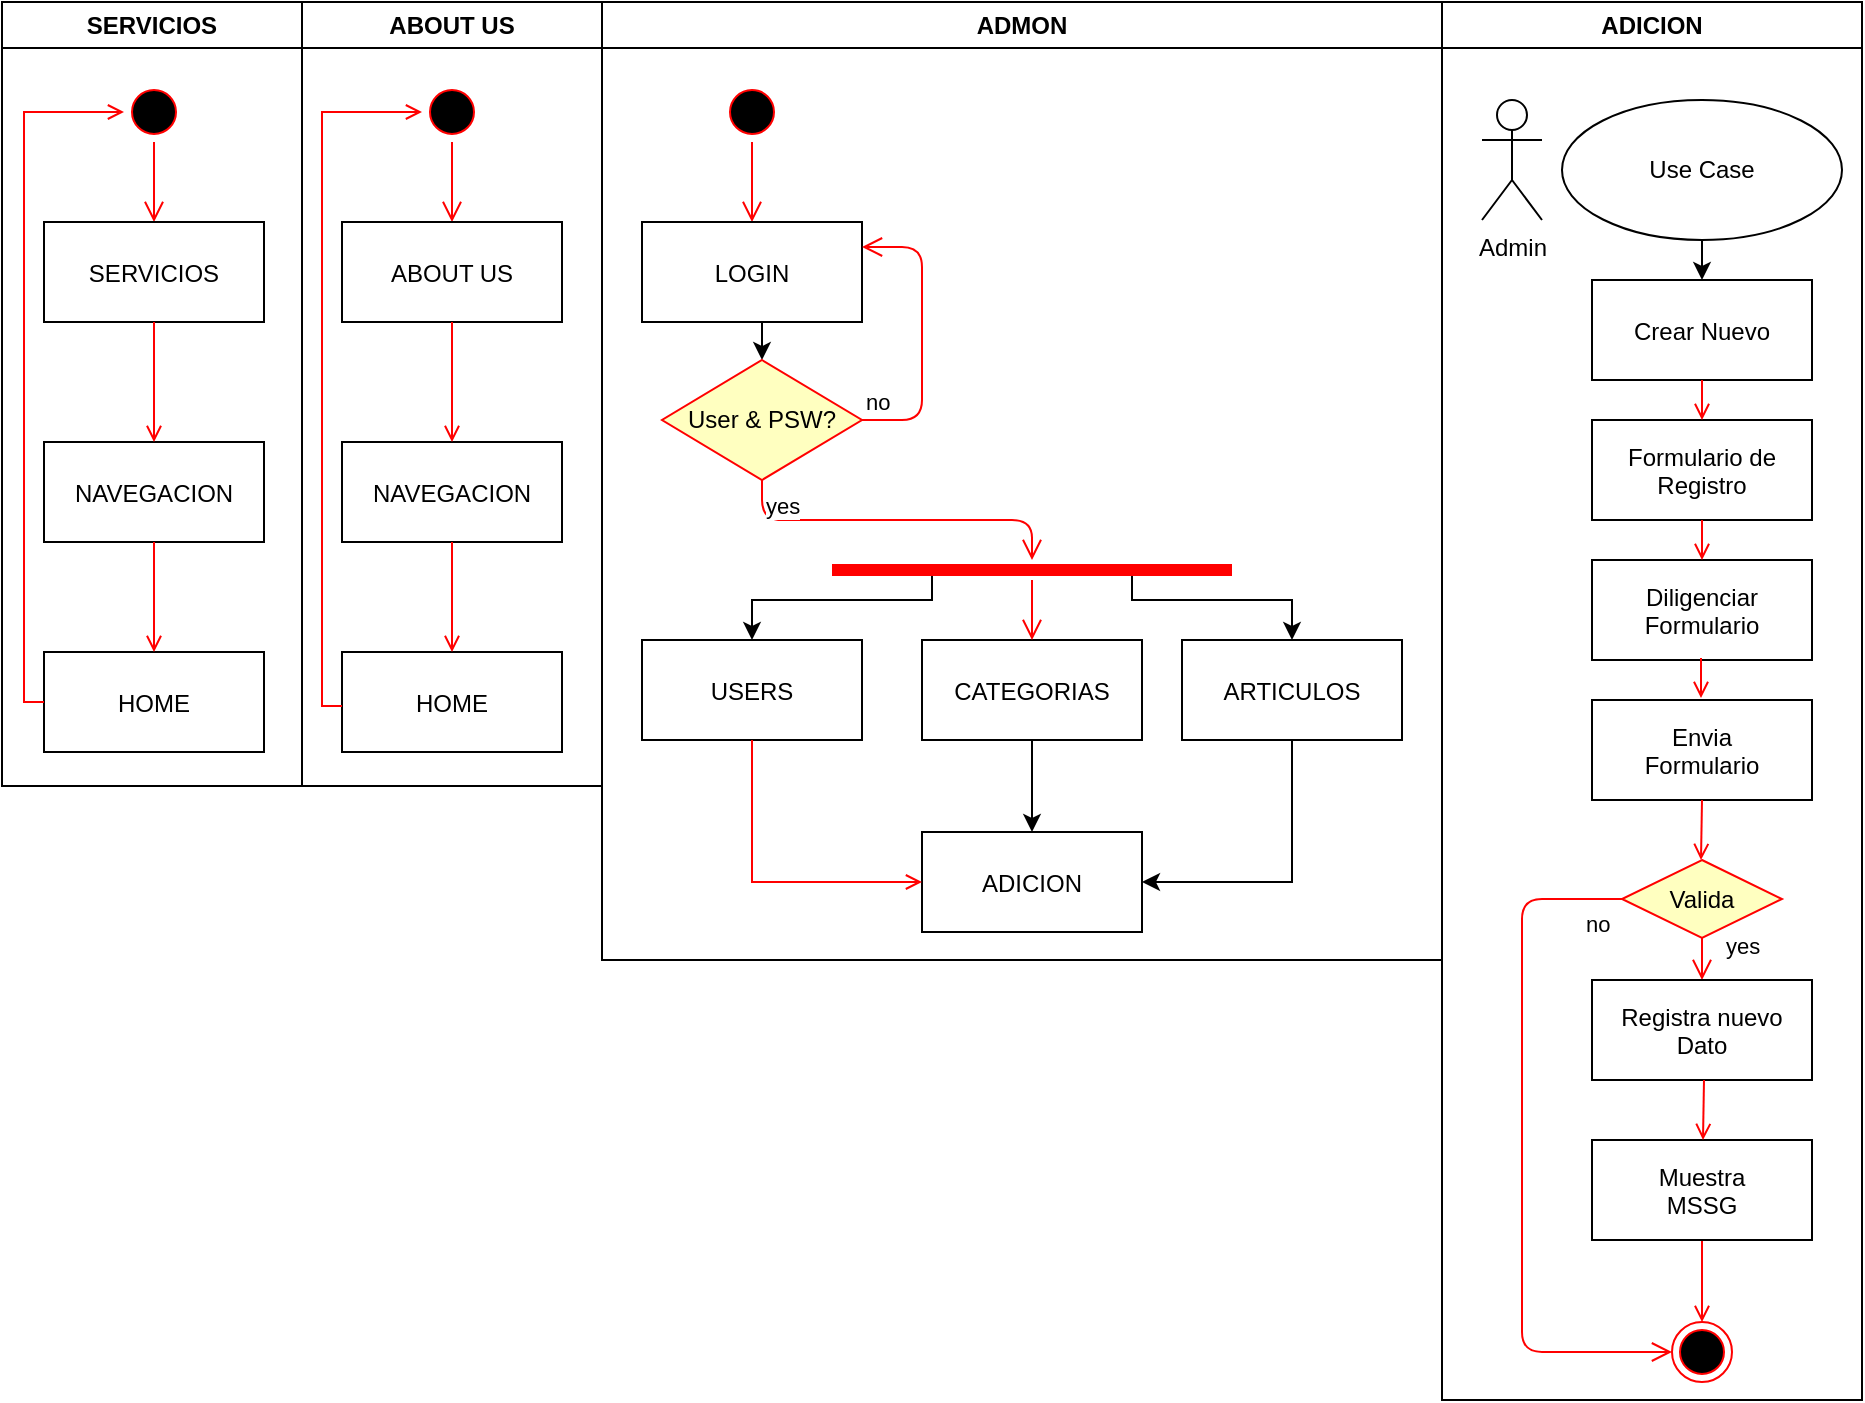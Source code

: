 <mxfile version="14.1.1" type="github">
  <diagram name="Page-1" id="e7e014a7-5840-1c2e-5031-d8a46d1fe8dd">
    <mxGraphModel dx="1038" dy="548" grid="1" gridSize="10" guides="1" tooltips="1" connect="1" arrows="1" fold="1" page="1" pageScale="1" pageWidth="1169" pageHeight="826" background="#ffffff" math="0" shadow="0">
      <root>
        <mxCell id="0" />
        <mxCell id="1" parent="0" />
        <mxCell id="2" value="SERVICIOS" style="swimlane;whiteSpace=wrap" parent="1" vertex="1">
          <mxGeometry x="20" y="21" width="150" height="392" as="geometry" />
        </mxCell>
        <mxCell id="5" value="" style="ellipse;shape=startState;fillColor=#000000;strokeColor=#ff0000;" parent="2" vertex="1">
          <mxGeometry x="61" y="40" width="30" height="30" as="geometry" />
        </mxCell>
        <mxCell id="6" value="" style="edgeStyle=elbowEdgeStyle;elbow=horizontal;verticalAlign=bottom;endArrow=open;endSize=8;strokeColor=#FF0000;endFill=1;rounded=0" parent="2" source="5" target="7" edge="1">
          <mxGeometry x="61" y="40" as="geometry">
            <mxPoint x="76" y="110" as="targetPoint" />
          </mxGeometry>
        </mxCell>
        <mxCell id="7" value="SERVICIOS" style="" parent="2" vertex="1">
          <mxGeometry x="21" y="110" width="110" height="50" as="geometry" />
        </mxCell>
        <mxCell id="8" value="NAVEGACION" style="" parent="2" vertex="1">
          <mxGeometry x="21" y="220" width="110" height="50" as="geometry" />
        </mxCell>
        <mxCell id="9" value="" style="endArrow=open;strokeColor=#FF0000;endFill=1;rounded=0" parent="2" source="7" target="8" edge="1">
          <mxGeometry relative="1" as="geometry" />
        </mxCell>
        <mxCell id="10" value="HOME" style="" parent="2" vertex="1">
          <mxGeometry x="21" y="325" width="110" height="50" as="geometry" />
        </mxCell>
        <mxCell id="11" value="" style="endArrow=open;strokeColor=#FF0000;endFill=1;rounded=0" parent="2" source="8" target="10" edge="1">
          <mxGeometry relative="1" as="geometry" />
        </mxCell>
        <mxCell id="12" value="" style="edgeStyle=elbowEdgeStyle;elbow=horizontal;strokeColor=#FF0000;endArrow=open;endFill=1;rounded=0;entryX=0;entryY=0.5;entryDx=0;entryDy=0;" parent="2" source="10" target="5" edge="1">
          <mxGeometry width="100" height="100" relative="1" as="geometry">
            <mxPoint x="121" y="290" as="sourcePoint" />
            <mxPoint x="221" y="190" as="targetPoint" />
            <Array as="points">
              <mxPoint x="11" y="202" />
            </Array>
          </mxGeometry>
        </mxCell>
        <mxCell id="3" value="ABOUT US" style="swimlane;whiteSpace=wrap" parent="1" vertex="1">
          <mxGeometry x="170" y="21" width="150" height="392" as="geometry" />
        </mxCell>
        <mxCell id="13" value="" style="ellipse;shape=startState;fillColor=#000000;strokeColor=#ff0000;" parent="3" vertex="1">
          <mxGeometry x="60" y="40" width="30" height="30" as="geometry" />
        </mxCell>
        <mxCell id="14" value="" style="edgeStyle=elbowEdgeStyle;elbow=horizontal;verticalAlign=bottom;endArrow=open;endSize=8;strokeColor=#FF0000;endFill=1;rounded=0" parent="3" source="13" target="15" edge="1">
          <mxGeometry x="40" y="20" as="geometry">
            <mxPoint x="55" y="90" as="targetPoint" />
          </mxGeometry>
        </mxCell>
        <mxCell id="15" value="ABOUT US" style="" parent="3" vertex="1">
          <mxGeometry x="20" y="110" width="110" height="50" as="geometry" />
        </mxCell>
        <mxCell id="16" value="NAVEGACION" style="" parent="3" vertex="1">
          <mxGeometry x="20" y="220" width="110" height="50" as="geometry" />
        </mxCell>
        <mxCell id="17" value="" style="endArrow=open;strokeColor=#FF0000;endFill=1;rounded=0" parent="3" source="15" target="16" edge="1">
          <mxGeometry relative="1" as="geometry" />
        </mxCell>
        <mxCell id="18" value="HOME" style="" parent="3" vertex="1">
          <mxGeometry x="20" y="325" width="110" height="50" as="geometry" />
        </mxCell>
        <mxCell id="19" value="" style="endArrow=open;strokeColor=#FF0000;endFill=1;rounded=0" parent="3" source="16" target="18" edge="1">
          <mxGeometry relative="1" as="geometry" />
        </mxCell>
        <mxCell id="20" value="" style="endArrow=open;strokeColor=#FF0000;endFill=1;rounded=0;entryX=0;entryY=0.5;entryDx=0;entryDy=0;" parent="3" target="13" edge="1">
          <mxGeometry relative="1" as="geometry">
            <mxPoint x="20" y="352" as="sourcePoint" />
            <Array as="points">
              <mxPoint x="10" y="352" />
              <mxPoint x="10" y="212" />
              <mxPoint x="10" y="55" />
            </Array>
          </mxGeometry>
        </mxCell>
        <mxCell id="4" value="ADICION" style="swimlane;whiteSpace=wrap" parent="1" vertex="1">
          <mxGeometry x="740" y="21" width="210" height="699" as="geometry" />
        </mxCell>
        <mxCell id="33" value="Crear Nuevo" style="" parent="4" vertex="1">
          <mxGeometry x="75" y="139" width="110" height="50" as="geometry" />
        </mxCell>
        <mxCell id="38" value="" style="ellipse;shape=endState;fillColor=#000000;strokeColor=#ff0000" parent="4" vertex="1">
          <mxGeometry x="115" y="660" width="30" height="30" as="geometry" />
        </mxCell>
        <mxCell id="39" value="" style="endArrow=open;strokeColor=#FF0000;endFill=1;rounded=0;exitX=0.5;exitY=1;exitDx=0;exitDy=0;" parent="4" source="6EbPpDwnDRc1YbIO00Rz-87" target="38" edge="1">
          <mxGeometry relative="1" as="geometry">
            <mxPoint x="130" y="639" as="sourcePoint" />
          </mxGeometry>
        </mxCell>
        <mxCell id="6EbPpDwnDRc1YbIO00Rz-71" style="edgeStyle=orthogonalEdgeStyle;rounded=0;orthogonalLoop=1;jettySize=auto;html=1;exitX=0.5;exitY=1;exitDx=0;exitDy=0;entryX=0.5;entryY=0;entryDx=0;entryDy=0;" edge="1" parent="4" source="6EbPpDwnDRc1YbIO00Rz-69" target="33">
          <mxGeometry relative="1" as="geometry" />
        </mxCell>
        <mxCell id="6EbPpDwnDRc1YbIO00Rz-69" value="Use Case" style="ellipse;whiteSpace=wrap;html=1;" vertex="1" parent="4">
          <mxGeometry x="60" y="49" width="140" height="70" as="geometry" />
        </mxCell>
        <mxCell id="6EbPpDwnDRc1YbIO00Rz-70" value="Admin" style="shape=umlActor;verticalLabelPosition=bottom;verticalAlign=top;html=1;" vertex="1" parent="4">
          <mxGeometry x="20" y="49" width="30" height="60" as="geometry" />
        </mxCell>
        <UserObject label="Formulario de &#xa;Registro" id="6EbPpDwnDRc1YbIO00Rz-72">
          <mxCell style="" vertex="1" parent="4">
            <mxGeometry x="75" y="209" width="110" height="50" as="geometry" />
          </mxCell>
        </UserObject>
        <mxCell id="6EbPpDwnDRc1YbIO00Rz-73" value="Diligenciar&#xa;Formulario" style="" vertex="1" parent="4">
          <mxGeometry x="75" y="279" width="110" height="50" as="geometry" />
        </mxCell>
        <mxCell id="6EbPpDwnDRc1YbIO00Rz-74" value="" style="endArrow=open;strokeColor=#FF0000;endFill=1;rounded=0" edge="1" parent="4" source="33">
          <mxGeometry relative="1" as="geometry">
            <mxPoint x="870" y="210" as="sourcePoint" />
            <mxPoint x="130" y="209" as="targetPoint" />
          </mxGeometry>
        </mxCell>
        <mxCell id="6EbPpDwnDRc1YbIO00Rz-76" value="Valida" style="rhombus;whiteSpace=wrap;html=1;fillColor=#ffffc0;strokeColor=#ff0000;" vertex="1" parent="4">
          <mxGeometry x="90" y="429" width="80" height="39" as="geometry" />
        </mxCell>
        <mxCell id="6EbPpDwnDRc1YbIO00Rz-77" value="no" style="edgeStyle=orthogonalEdgeStyle;html=1;align=left;verticalAlign=bottom;endArrow=open;endSize=8;strokeColor=#ff0000;entryX=0;entryY=0.5;entryDx=0;entryDy=0;" edge="1" source="6EbPpDwnDRc1YbIO00Rz-76" parent="4" target="38">
          <mxGeometry x="-0.886" y="21" relative="1" as="geometry">
            <mxPoint x="210" y="385" as="targetPoint" />
            <Array as="points">
              <mxPoint x="40" y="449" />
              <mxPoint x="40" y="675" />
            </Array>
            <mxPoint as="offset" />
          </mxGeometry>
        </mxCell>
        <mxCell id="6EbPpDwnDRc1YbIO00Rz-78" value="yes" style="edgeStyle=orthogonalEdgeStyle;html=1;align=left;verticalAlign=top;endArrow=open;endSize=8;strokeColor=#ff0000;" edge="1" source="6EbPpDwnDRc1YbIO00Rz-76" parent="4">
          <mxGeometry x="-1" y="13" relative="1" as="geometry">
            <mxPoint x="130" y="489" as="targetPoint" />
            <Array as="points">
              <mxPoint x="130" y="465" />
            </Array>
            <mxPoint x="-3" y="-9" as="offset" />
          </mxGeometry>
        </mxCell>
        <mxCell id="6EbPpDwnDRc1YbIO00Rz-80" value="Envia&#xa;Formulario" style="" vertex="1" parent="4">
          <mxGeometry x="75" y="349" width="110" height="50" as="geometry" />
        </mxCell>
        <mxCell id="6EbPpDwnDRc1YbIO00Rz-82" value="" style="endArrow=open;strokeColor=#FF0000;endFill=1;rounded=0" edge="1" parent="4">
          <mxGeometry relative="1" as="geometry">
            <mxPoint x="129.5" y="328" as="sourcePoint" />
            <mxPoint x="129.5" y="348" as="targetPoint" />
            <Array as="points">
              <mxPoint x="129.5" y="348" />
            </Array>
          </mxGeometry>
        </mxCell>
        <mxCell id="6EbPpDwnDRc1YbIO00Rz-85" value="" style="endArrow=open;strokeColor=#FF0000;endFill=1;rounded=0;exitX=0.5;exitY=1;exitDx=0;exitDy=0;" edge="1" parent="4" source="6EbPpDwnDRc1YbIO00Rz-80">
          <mxGeometry relative="1" as="geometry">
            <mxPoint x="129.5" y="409" as="sourcePoint" />
            <mxPoint x="129.5" y="429" as="targetPoint" />
            <Array as="points">
              <mxPoint x="129.5" y="429" />
            </Array>
          </mxGeometry>
        </mxCell>
        <mxCell id="6EbPpDwnDRc1YbIO00Rz-86" value="Registra nuevo&#xa;Dato" style="" vertex="1" parent="4">
          <mxGeometry x="75" y="489" width="110" height="50" as="geometry" />
        </mxCell>
        <mxCell id="6EbPpDwnDRc1YbIO00Rz-87" value="Muestra&#xa;MSSG" style="" vertex="1" parent="4">
          <mxGeometry x="75" y="569" width="110" height="50" as="geometry" />
        </mxCell>
        <mxCell id="6EbPpDwnDRc1YbIO00Rz-41" value="ADMON" style="swimlane;whiteSpace=wrap" vertex="1" parent="1">
          <mxGeometry x="320" y="21" width="420" height="479" as="geometry" />
        </mxCell>
        <mxCell id="6EbPpDwnDRc1YbIO00Rz-42" value="" style="ellipse;shape=startState;fillColor=#000000;strokeColor=#ff0000;" vertex="1" parent="6EbPpDwnDRc1YbIO00Rz-41">
          <mxGeometry x="60" y="40" width="30" height="30" as="geometry" />
        </mxCell>
        <mxCell id="6EbPpDwnDRc1YbIO00Rz-43" value="" style="edgeStyle=elbowEdgeStyle;elbow=horizontal;verticalAlign=bottom;endArrow=open;endSize=8;strokeColor=#FF0000;endFill=1;rounded=0" edge="1" parent="6EbPpDwnDRc1YbIO00Rz-41" source="6EbPpDwnDRc1YbIO00Rz-42" target="6EbPpDwnDRc1YbIO00Rz-44">
          <mxGeometry x="40" y="20" as="geometry">
            <mxPoint x="55" y="90" as="targetPoint" />
          </mxGeometry>
        </mxCell>
        <mxCell id="6EbPpDwnDRc1YbIO00Rz-53" style="edgeStyle=orthogonalEdgeStyle;rounded=0;orthogonalLoop=1;jettySize=auto;html=1;exitX=0.5;exitY=1;exitDx=0;exitDy=0;entryX=0.5;entryY=0;entryDx=0;entryDy=0;" edge="1" parent="6EbPpDwnDRc1YbIO00Rz-41" source="6EbPpDwnDRc1YbIO00Rz-44" target="6EbPpDwnDRc1YbIO00Rz-50">
          <mxGeometry relative="1" as="geometry" />
        </mxCell>
        <mxCell id="6EbPpDwnDRc1YbIO00Rz-44" value="LOGIN" style="" vertex="1" parent="6EbPpDwnDRc1YbIO00Rz-41">
          <mxGeometry x="20" y="110" width="110" height="50" as="geometry" />
        </mxCell>
        <mxCell id="6EbPpDwnDRc1YbIO00Rz-45" value="USERS" style="" vertex="1" parent="6EbPpDwnDRc1YbIO00Rz-41">
          <mxGeometry x="20" y="319" width="110" height="50" as="geometry" />
        </mxCell>
        <mxCell id="6EbPpDwnDRc1YbIO00Rz-50" value="User &amp;amp; PSW?" style="rhombus;whiteSpace=wrap;html=1;fillColor=#ffffc0;strokeColor=#ff0000;" vertex="1" parent="6EbPpDwnDRc1YbIO00Rz-41">
          <mxGeometry x="30" y="179" width="100" height="60" as="geometry" />
        </mxCell>
        <mxCell id="6EbPpDwnDRc1YbIO00Rz-51" value="no" style="edgeStyle=orthogonalEdgeStyle;html=1;align=left;verticalAlign=bottom;endArrow=open;endSize=8;strokeColor=#ff0000;entryX=1;entryY=0.25;entryDx=0;entryDy=0;" edge="1" source="6EbPpDwnDRc1YbIO00Rz-50" parent="6EbPpDwnDRc1YbIO00Rz-41" target="6EbPpDwnDRc1YbIO00Rz-44">
          <mxGeometry x="-1" relative="1" as="geometry">
            <mxPoint x="280" y="190" as="targetPoint" />
            <Array as="points">
              <mxPoint x="160" y="209" />
              <mxPoint x="160" y="123" />
            </Array>
          </mxGeometry>
        </mxCell>
        <mxCell id="6EbPpDwnDRc1YbIO00Rz-52" value="yes" style="edgeStyle=orthogonalEdgeStyle;html=1;align=left;verticalAlign=top;endArrow=open;endSize=8;strokeColor=#ff0000;" edge="1" source="6EbPpDwnDRc1YbIO00Rz-50" parent="6EbPpDwnDRc1YbIO00Rz-41" target="6EbPpDwnDRc1YbIO00Rz-63">
          <mxGeometry x="-1" relative="1" as="geometry">
            <mxPoint x="83" y="279" as="targetPoint" />
          </mxGeometry>
        </mxCell>
        <mxCell id="6EbPpDwnDRc1YbIO00Rz-58" style="edgeStyle=none;rounded=0;orthogonalLoop=1;jettySize=auto;html=1;exitX=0.5;exitY=1;exitDx=0;exitDy=0;entryX=0.5;entryY=0;entryDx=0;entryDy=0;" edge="1" parent="6EbPpDwnDRc1YbIO00Rz-41" source="6EbPpDwnDRc1YbIO00Rz-56" target="6EbPpDwnDRc1YbIO00Rz-47">
          <mxGeometry relative="1" as="geometry" />
        </mxCell>
        <mxCell id="6EbPpDwnDRc1YbIO00Rz-56" value="CATEGORIAS" style="" vertex="1" parent="6EbPpDwnDRc1YbIO00Rz-41">
          <mxGeometry x="160" y="319" width="110" height="50" as="geometry" />
        </mxCell>
        <mxCell id="6EbPpDwnDRc1YbIO00Rz-60" style="edgeStyle=orthogonalEdgeStyle;rounded=0;orthogonalLoop=1;jettySize=auto;html=1;exitX=0.5;exitY=1;exitDx=0;exitDy=0;entryX=1;entryY=0.5;entryDx=0;entryDy=0;" edge="1" parent="6EbPpDwnDRc1YbIO00Rz-41" source="6EbPpDwnDRc1YbIO00Rz-57" target="6EbPpDwnDRc1YbIO00Rz-47">
          <mxGeometry relative="1" as="geometry" />
        </mxCell>
        <mxCell id="6EbPpDwnDRc1YbIO00Rz-57" value="ARTICULOS" style="" vertex="1" parent="6EbPpDwnDRc1YbIO00Rz-41">
          <mxGeometry x="290" y="319" width="110" height="50" as="geometry" />
        </mxCell>
        <mxCell id="6EbPpDwnDRc1YbIO00Rz-47" value="ADICION" style="" vertex="1" parent="6EbPpDwnDRc1YbIO00Rz-41">
          <mxGeometry x="160" y="415" width="110" height="50" as="geometry" />
        </mxCell>
        <mxCell id="6EbPpDwnDRc1YbIO00Rz-48" value="" style="endArrow=open;strokeColor=#FF0000;endFill=1;rounded=0" edge="1" parent="6EbPpDwnDRc1YbIO00Rz-41" source="6EbPpDwnDRc1YbIO00Rz-45" target="6EbPpDwnDRc1YbIO00Rz-47">
          <mxGeometry relative="1" as="geometry">
            <Array as="points">
              <mxPoint x="75" y="440" />
            </Array>
          </mxGeometry>
        </mxCell>
        <mxCell id="6EbPpDwnDRc1YbIO00Rz-65" style="edgeStyle=orthogonalEdgeStyle;rounded=0;orthogonalLoop=1;jettySize=auto;html=1;exitX=0.25;exitY=0.5;exitDx=0;exitDy=0;exitPerimeter=0;entryX=0.5;entryY=0;entryDx=0;entryDy=0;" edge="1" parent="6EbPpDwnDRc1YbIO00Rz-41" source="6EbPpDwnDRc1YbIO00Rz-63" target="6EbPpDwnDRc1YbIO00Rz-45">
          <mxGeometry relative="1" as="geometry">
            <Array as="points">
              <mxPoint x="165" y="299" />
              <mxPoint x="75" y="299" />
            </Array>
          </mxGeometry>
        </mxCell>
        <mxCell id="6EbPpDwnDRc1YbIO00Rz-66" style="edgeStyle=orthogonalEdgeStyle;rounded=0;orthogonalLoop=1;jettySize=auto;html=1;exitX=0.75;exitY=0.5;exitDx=0;exitDy=0;exitPerimeter=0;entryX=0.5;entryY=0;entryDx=0;entryDy=0;" edge="1" parent="6EbPpDwnDRc1YbIO00Rz-41" source="6EbPpDwnDRc1YbIO00Rz-63" target="6EbPpDwnDRc1YbIO00Rz-57">
          <mxGeometry relative="1" as="geometry">
            <Array as="points">
              <mxPoint x="265" y="299" />
              <mxPoint x="345" y="299" />
            </Array>
          </mxGeometry>
        </mxCell>
        <mxCell id="6EbPpDwnDRc1YbIO00Rz-63" value="" style="shape=line;html=1;strokeWidth=6;strokeColor=#ff0000;" vertex="1" parent="6EbPpDwnDRc1YbIO00Rz-41">
          <mxGeometry x="115" y="279" width="200" height="10" as="geometry" />
        </mxCell>
        <mxCell id="6EbPpDwnDRc1YbIO00Rz-64" value="" style="edgeStyle=orthogonalEdgeStyle;html=1;verticalAlign=bottom;endArrow=open;endSize=8;strokeColor=#ff0000;" edge="1" source="6EbPpDwnDRc1YbIO00Rz-63" parent="6EbPpDwnDRc1YbIO00Rz-41">
          <mxGeometry relative="1" as="geometry">
            <mxPoint x="215" y="319" as="targetPoint" />
          </mxGeometry>
        </mxCell>
        <mxCell id="6EbPpDwnDRc1YbIO00Rz-75" value="" style="endArrow=open;strokeColor=#FF0000;endFill=1;rounded=0" edge="1" parent="1" target="6EbPpDwnDRc1YbIO00Rz-73">
          <mxGeometry relative="1" as="geometry">
            <mxPoint x="870" y="280" as="sourcePoint" />
            <mxPoint x="880" y="267" as="targetPoint" />
            <Array as="points">
              <mxPoint x="870" y="300" />
            </Array>
          </mxGeometry>
        </mxCell>
        <mxCell id="6EbPpDwnDRc1YbIO00Rz-89" value="" style="endArrow=open;strokeColor=#FF0000;endFill=1;rounded=0;exitX=0.5;exitY=1;exitDx=0;exitDy=0;" edge="1" parent="1">
          <mxGeometry relative="1" as="geometry">
            <mxPoint x="871" y="560" as="sourcePoint" />
            <mxPoint x="870.5" y="590" as="targetPoint" />
            <Array as="points">
              <mxPoint x="870.5" y="590" />
            </Array>
          </mxGeometry>
        </mxCell>
      </root>
    </mxGraphModel>
  </diagram>
</mxfile>
